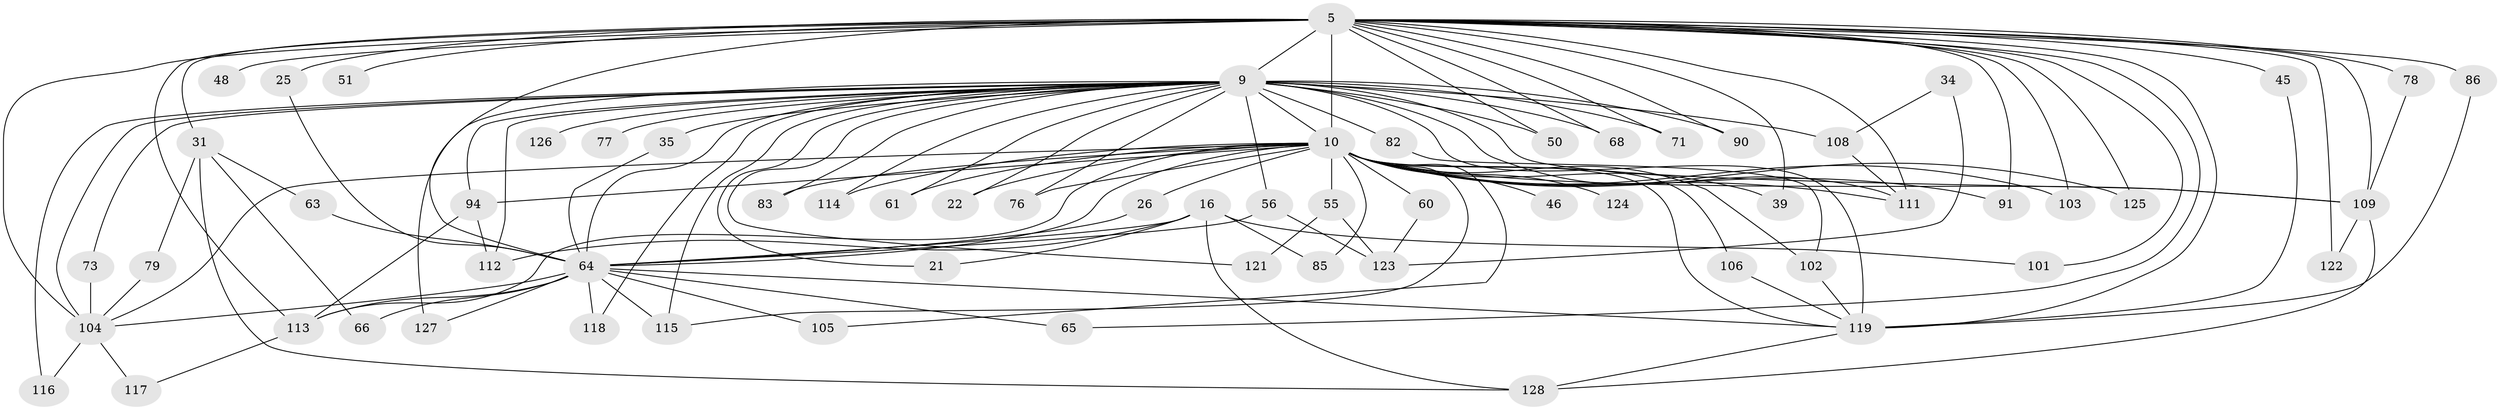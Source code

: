 // original degree distribution, {19: 0.015625, 20: 0.0234375, 29: 0.0078125, 26: 0.0078125, 31: 0.0078125, 33: 0.0078125, 17: 0.0078125, 5: 0.0546875, 7: 0.015625, 4: 0.1015625, 3: 0.1796875, 6: 0.0234375, 2: 0.546875}
// Generated by graph-tools (version 1.1) at 2025/46/03/09/25 04:46:45]
// undirected, 64 vertices, 129 edges
graph export_dot {
graph [start="1"]
  node [color=gray90,style=filled];
  5 [super="+4"];
  9 [super="+7"];
  10 [super="+1+8"];
  16;
  21;
  22;
  25;
  26 [super="+19"];
  31;
  34;
  35;
  39;
  45;
  46;
  48;
  50;
  51;
  55 [super="+15"];
  56 [super="+23"];
  60;
  61 [super="+43"];
  63;
  64 [super="+6"];
  65;
  66;
  68;
  71;
  73;
  76;
  77;
  78;
  79;
  82 [super="+32"];
  83;
  85;
  86 [super="+27"];
  90 [super="+59"];
  91 [super="+40+70"];
  94 [super="+36+80"];
  101 [super="+98"];
  102 [super="+29"];
  103 [super="+75"];
  104 [super="+69+97+18"];
  105;
  106;
  108 [super="+42"];
  109 [super="+58+13+99+92"];
  111 [super="+96+107"];
  112 [super="+88"];
  113 [super="+93+89"];
  114;
  115 [super="+72+49"];
  116;
  117;
  118;
  119 [super="+38+100+110+95"];
  121;
  122;
  123 [super="+28"];
  124;
  125;
  126 [super="+81"];
  127 [super="+84"];
  128 [super="+120"];
  5 -- 9 [weight=4];
  5 -- 10 [weight=8];
  5 -- 31 [weight=2];
  5 -- 48 [weight=2];
  5 -- 51 [weight=2];
  5 -- 65;
  5 -- 71;
  5 -- 78;
  5 -- 122;
  5 -- 125;
  5 -- 68;
  5 -- 86 [weight=2];
  5 -- 25;
  5 -- 90 [weight=2];
  5 -- 91 [weight=2];
  5 -- 39;
  5 -- 45;
  5 -- 111 [weight=2];
  5 -- 50;
  5 -- 119 [weight=2];
  5 -- 103;
  5 -- 109 [weight=2];
  5 -- 104 [weight=3];
  5 -- 113 [weight=2];
  5 -- 101;
  5 -- 64 [weight=4];
  9 -- 10 [weight=8];
  9 -- 21;
  9 -- 61 [weight=2];
  9 -- 68;
  9 -- 71;
  9 -- 112;
  9 -- 115 [weight=2];
  9 -- 116;
  9 -- 121;
  9 -- 126 [weight=3];
  9 -- 127 [weight=2];
  9 -- 73;
  9 -- 76;
  9 -- 77;
  9 -- 82 [weight=2];
  9 -- 83;
  9 -- 22;
  9 -- 90;
  9 -- 35;
  9 -- 108 [weight=3];
  9 -- 50;
  9 -- 114;
  9 -- 118;
  9 -- 56;
  9 -- 119 [weight=4];
  9 -- 94 [weight=4];
  9 -- 109 [weight=3];
  9 -- 104;
  9 -- 111;
  9 -- 64 [weight=4];
  10 -- 22;
  10 -- 39;
  10 -- 85;
  10 -- 114;
  10 -- 124 [weight=2];
  10 -- 103 [weight=3];
  10 -- 105;
  10 -- 55 [weight=3];
  10 -- 111 [weight=2];
  10 -- 61;
  10 -- 102;
  10 -- 94 [weight=2];
  10 -- 64 [weight=9];
  10 -- 76;
  10 -- 83;
  10 -- 26;
  10 -- 106;
  10 -- 46 [weight=2];
  10 -- 60;
  10 -- 125;
  10 -- 109 [weight=5];
  10 -- 91;
  10 -- 115;
  10 -- 104;
  10 -- 113;
  10 -- 119;
  16 -- 21;
  16 -- 85;
  16 -- 101;
  16 -- 112;
  16 -- 128;
  16 -- 64 [weight=2];
  25 -- 64;
  26 -- 64 [weight=2];
  31 -- 63;
  31 -- 66;
  31 -- 79;
  31 -- 128;
  34 -- 123;
  34 -- 108;
  35 -- 64;
  45 -- 119;
  55 -- 121;
  55 -- 123;
  56 -- 123 [weight=2];
  56 -- 64 [weight=2];
  60 -- 123;
  63 -- 64;
  64 -- 65;
  64 -- 66;
  64 -- 104 [weight=2];
  64 -- 105;
  64 -- 113;
  64 -- 115 [weight=2];
  64 -- 118;
  64 -- 119;
  64 -- 127;
  73 -- 104;
  78 -- 109;
  79 -- 104;
  82 -- 102;
  86 -- 119;
  94 -- 113 [weight=2];
  94 -- 112;
  102 -- 119 [weight=2];
  104 -- 116;
  104 -- 117;
  106 -- 119;
  108 -- 111;
  109 -- 122;
  109 -- 128;
  113 -- 117;
  119 -- 128;
}
